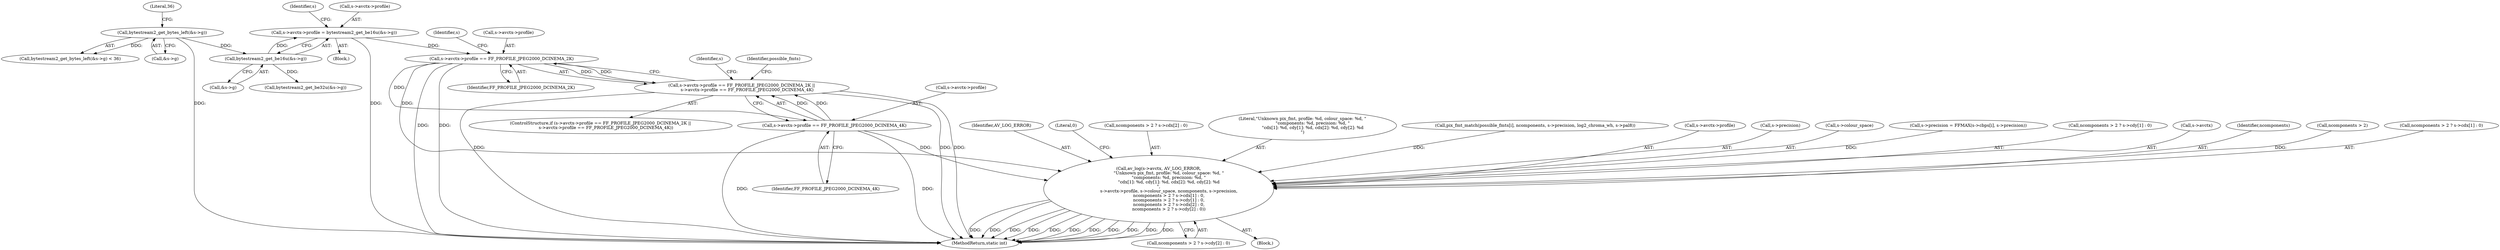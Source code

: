 digraph "0_FFmpeg_8bb11c3ca77b52e05a9ed1496a65f8a76e6e2d8f@pointer" {
"1000611" [label="(Call,s->avctx->profile == FF_PROFILE_JPEG2000_DCINEMA_2K)"];
"1000139" [label="(Call,s->avctx->profile = bytestream2_get_be16u(&s->g))"];
"1000145" [label="(Call,bytestream2_get_be16u(&s->g))"];
"1000131" [label="(Call,bytestream2_get_bytes_left(&s->g))"];
"1000610" [label="(Call,s->avctx->profile == FF_PROFILE_JPEG2000_DCINEMA_2K ||\n        s->avctx->profile == FF_PROFILE_JPEG2000_DCINEMA_4K)"];
"1000618" [label="(Call,s->avctx->profile == FF_PROFILE_JPEG2000_DCINEMA_4K)"];
"1000719" [label="(Call,av_log(s->avctx, AV_LOG_ERROR,\n               \"Unknown pix_fmt, profile: %d, colour_space: %d, \"\n               \"components: %d, precision: %d, \"\n               \"cdx[1]: %d, cdy[1]: %d, cdx[2]: %d, cdy[2]: %d\n\",\n               s->avctx->profile, s->colour_space, ncomponents, s->precision,\n               ncomponents > 2 ? s->cdx[1] : 0,\n               ncomponents > 2 ? s->cdy[1] : 0,\n               ncomponents > 2 ? s->cdx[2] : 0,\n               ncomponents > 2 ? s->cdy[2] : 0))"];
"1000130" [label="(Call,bytestream2_get_bytes_left(&s->g) < 36)"];
"1000723" [label="(Identifier,AV_LOG_ERROR)"];
"1000767" [label="(Call,ncomponents > 2 ? s->cdy[2] : 0)"];
"1000778" [label="(Literal,0)"];
"1000611" [label="(Call,s->avctx->profile == FF_PROFILE_JPEG2000_DCINEMA_2K)"];
"1000757" [label="(Call,ncomponents > 2 ? s->cdx[2] : 0)"];
"1000145" [label="(Call,bytestream2_get_be16u(&s->g))"];
"1000114" [label="(Block,)"];
"1000136" [label="(Literal,36)"];
"1000637" [label="(Identifier,s)"];
"1000724" [label="(Literal,\"Unknown pix_fmt, profile: %d, colour_space: %d, \"\n               \"components: %d, precision: %d, \"\n               \"cdx[1]: %d, cdy[1]: %d, cdx[2]: %d, cdy[2]: %d\n\")"];
"1000152" [label="(Identifier,s)"];
"1000131" [label="(Call,bytestream2_get_bytes_left(&s->g))"];
"1000621" [label="(Identifier,s)"];
"1000779" [label="(MethodReturn,static int)"];
"1000627" [label="(Identifier,possible_fmts)"];
"1000687" [label="(Call,pix_fmt_match(possible_fmts[i], ncomponents, s->precision, log2_chroma_wh, s->pal8))"];
"1000610" [label="(Call,s->avctx->profile == FF_PROFILE_JPEG2000_DCINEMA_2K ||\n        s->avctx->profile == FF_PROFILE_JPEG2000_DCINEMA_4K)"];
"1000618" [label="(Call,s->avctx->profile == FF_PROFILE_JPEG2000_DCINEMA_4K)"];
"1000718" [label="(Block,)"];
"1000725" [label="(Call,s->avctx->profile)"];
"1000734" [label="(Call,s->precision)"];
"1000617" [label="(Identifier,FF_PROFILE_JPEG2000_DCINEMA_2K)"];
"1000730" [label="(Call,s->colour_space)"];
"1000337" [label="(Call,s->precision = FFMAX(s->cbps[i], s->precision))"];
"1000609" [label="(ControlStructure,if (s->avctx->profile == FF_PROFILE_JPEG2000_DCINEMA_2K ||\n        s->avctx->profile == FF_PROFILE_JPEG2000_DCINEMA_4K))"];
"1000612" [label="(Call,s->avctx->profile)"];
"1000747" [label="(Call,ncomponents > 2 ? s->cdy[1] : 0)"];
"1000719" [label="(Call,av_log(s->avctx, AV_LOG_ERROR,\n               \"Unknown pix_fmt, profile: %d, colour_space: %d, \"\n               \"components: %d, precision: %d, \"\n               \"cdx[1]: %d, cdy[1]: %d, cdx[2]: %d, cdy[2]: %d\n\",\n               s->avctx->profile, s->colour_space, ncomponents, s->precision,\n               ncomponents > 2 ? s->cdx[1] : 0,\n               ncomponents > 2 ? s->cdy[1] : 0,\n               ncomponents > 2 ? s->cdx[2] : 0,\n               ncomponents > 2 ? s->cdy[2] : 0))"];
"1000139" [label="(Call,s->avctx->profile = bytestream2_get_be16u(&s->g))"];
"1000720" [label="(Call,s->avctx)"];
"1000154" [label="(Call,bytestream2_get_be32u(&s->g))"];
"1000624" [label="(Identifier,FF_PROFILE_JPEG2000_DCINEMA_4K)"];
"1000733" [label="(Identifier,ncomponents)"];
"1000768" [label="(Call,ncomponents > 2)"];
"1000146" [label="(Call,&s->g)"];
"1000737" [label="(Call,ncomponents > 2 ? s->cdx[1] : 0)"];
"1000132" [label="(Call,&s->g)"];
"1000619" [label="(Call,s->avctx->profile)"];
"1000140" [label="(Call,s->avctx->profile)"];
"1000611" -> "1000610"  [label="AST: "];
"1000611" -> "1000617"  [label="CFG: "];
"1000612" -> "1000611"  [label="AST: "];
"1000617" -> "1000611"  [label="AST: "];
"1000621" -> "1000611"  [label="CFG: "];
"1000610" -> "1000611"  [label="CFG: "];
"1000611" -> "1000779"  [label="DDG: "];
"1000611" -> "1000779"  [label="DDG: "];
"1000611" -> "1000610"  [label="DDG: "];
"1000611" -> "1000610"  [label="DDG: "];
"1000139" -> "1000611"  [label="DDG: "];
"1000611" -> "1000618"  [label="DDG: "];
"1000611" -> "1000719"  [label="DDG: "];
"1000139" -> "1000114"  [label="AST: "];
"1000139" -> "1000145"  [label="CFG: "];
"1000140" -> "1000139"  [label="AST: "];
"1000145" -> "1000139"  [label="AST: "];
"1000152" -> "1000139"  [label="CFG: "];
"1000139" -> "1000779"  [label="DDG: "];
"1000145" -> "1000139"  [label="DDG: "];
"1000145" -> "1000146"  [label="CFG: "];
"1000146" -> "1000145"  [label="AST: "];
"1000131" -> "1000145"  [label="DDG: "];
"1000145" -> "1000154"  [label="DDG: "];
"1000131" -> "1000130"  [label="AST: "];
"1000131" -> "1000132"  [label="CFG: "];
"1000132" -> "1000131"  [label="AST: "];
"1000136" -> "1000131"  [label="CFG: "];
"1000131" -> "1000779"  [label="DDG: "];
"1000131" -> "1000130"  [label="DDG: "];
"1000610" -> "1000609"  [label="AST: "];
"1000610" -> "1000618"  [label="CFG: "];
"1000618" -> "1000610"  [label="AST: "];
"1000627" -> "1000610"  [label="CFG: "];
"1000637" -> "1000610"  [label="CFG: "];
"1000610" -> "1000779"  [label="DDG: "];
"1000610" -> "1000779"  [label="DDG: "];
"1000610" -> "1000779"  [label="DDG: "];
"1000618" -> "1000610"  [label="DDG: "];
"1000618" -> "1000610"  [label="DDG: "];
"1000618" -> "1000624"  [label="CFG: "];
"1000619" -> "1000618"  [label="AST: "];
"1000624" -> "1000618"  [label="AST: "];
"1000618" -> "1000779"  [label="DDG: "];
"1000618" -> "1000779"  [label="DDG: "];
"1000618" -> "1000719"  [label="DDG: "];
"1000719" -> "1000718"  [label="AST: "];
"1000719" -> "1000767"  [label="CFG: "];
"1000720" -> "1000719"  [label="AST: "];
"1000723" -> "1000719"  [label="AST: "];
"1000724" -> "1000719"  [label="AST: "];
"1000725" -> "1000719"  [label="AST: "];
"1000730" -> "1000719"  [label="AST: "];
"1000733" -> "1000719"  [label="AST: "];
"1000734" -> "1000719"  [label="AST: "];
"1000737" -> "1000719"  [label="AST: "];
"1000747" -> "1000719"  [label="AST: "];
"1000757" -> "1000719"  [label="AST: "];
"1000767" -> "1000719"  [label="AST: "];
"1000778" -> "1000719"  [label="CFG: "];
"1000719" -> "1000779"  [label="DDG: "];
"1000719" -> "1000779"  [label="DDG: "];
"1000719" -> "1000779"  [label="DDG: "];
"1000719" -> "1000779"  [label="DDG: "];
"1000719" -> "1000779"  [label="DDG: "];
"1000719" -> "1000779"  [label="DDG: "];
"1000719" -> "1000779"  [label="DDG: "];
"1000719" -> "1000779"  [label="DDG: "];
"1000719" -> "1000779"  [label="DDG: "];
"1000719" -> "1000779"  [label="DDG: "];
"1000719" -> "1000779"  [label="DDG: "];
"1000768" -> "1000719"  [label="DDG: "];
"1000337" -> "1000719"  [label="DDG: "];
"1000687" -> "1000719"  [label="DDG: "];
}
